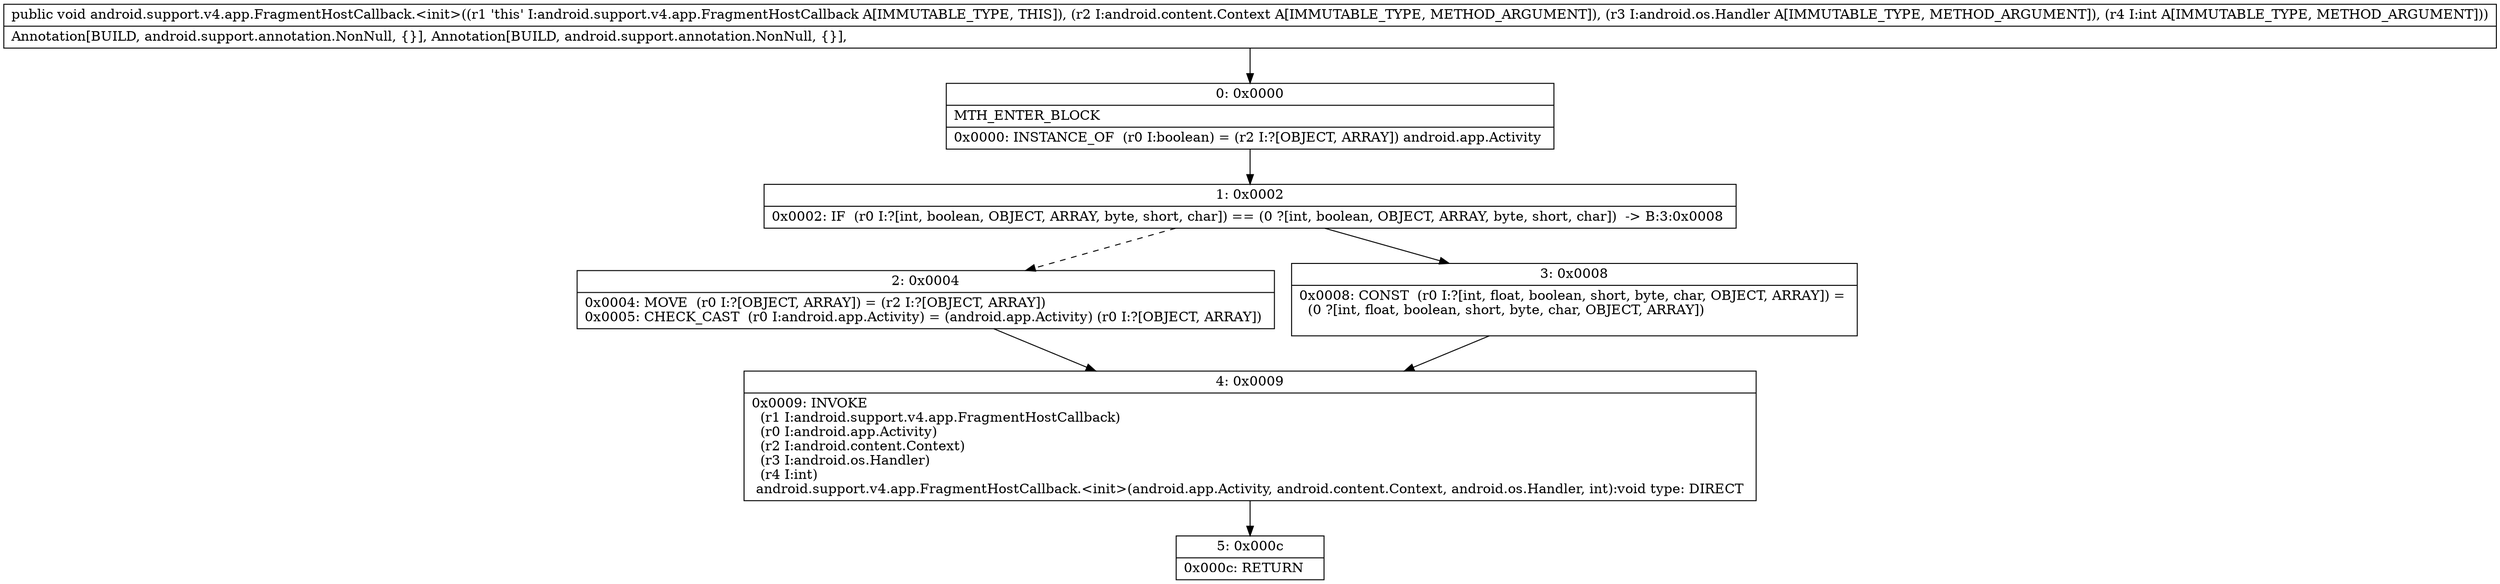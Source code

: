 digraph "CFG forandroid.support.v4.app.FragmentHostCallback.\<init\>(Landroid\/content\/Context;Landroid\/os\/Handler;I)V" {
Node_0 [shape=record,label="{0\:\ 0x0000|MTH_ENTER_BLOCK\l|0x0000: INSTANCE_OF  (r0 I:boolean) = (r2 I:?[OBJECT, ARRAY]) android.app.Activity \l}"];
Node_1 [shape=record,label="{1\:\ 0x0002|0x0002: IF  (r0 I:?[int, boolean, OBJECT, ARRAY, byte, short, char]) == (0 ?[int, boolean, OBJECT, ARRAY, byte, short, char])  \-\> B:3:0x0008 \l}"];
Node_2 [shape=record,label="{2\:\ 0x0004|0x0004: MOVE  (r0 I:?[OBJECT, ARRAY]) = (r2 I:?[OBJECT, ARRAY]) \l0x0005: CHECK_CAST  (r0 I:android.app.Activity) = (android.app.Activity) (r0 I:?[OBJECT, ARRAY]) \l}"];
Node_3 [shape=record,label="{3\:\ 0x0008|0x0008: CONST  (r0 I:?[int, float, boolean, short, byte, char, OBJECT, ARRAY]) = \l  (0 ?[int, float, boolean, short, byte, char, OBJECT, ARRAY])\l \l}"];
Node_4 [shape=record,label="{4\:\ 0x0009|0x0009: INVOKE  \l  (r1 I:android.support.v4.app.FragmentHostCallback)\l  (r0 I:android.app.Activity)\l  (r2 I:android.content.Context)\l  (r3 I:android.os.Handler)\l  (r4 I:int)\l android.support.v4.app.FragmentHostCallback.\<init\>(android.app.Activity, android.content.Context, android.os.Handler, int):void type: DIRECT \l}"];
Node_5 [shape=record,label="{5\:\ 0x000c|0x000c: RETURN   \l}"];
MethodNode[shape=record,label="{public void android.support.v4.app.FragmentHostCallback.\<init\>((r1 'this' I:android.support.v4.app.FragmentHostCallback A[IMMUTABLE_TYPE, THIS]), (r2 I:android.content.Context A[IMMUTABLE_TYPE, METHOD_ARGUMENT]), (r3 I:android.os.Handler A[IMMUTABLE_TYPE, METHOD_ARGUMENT]), (r4 I:int A[IMMUTABLE_TYPE, METHOD_ARGUMENT]))  | Annotation[BUILD, android.support.annotation.NonNull, \{\}], Annotation[BUILD, android.support.annotation.NonNull, \{\}], \l}"];
MethodNode -> Node_0;
Node_0 -> Node_1;
Node_1 -> Node_2[style=dashed];
Node_1 -> Node_3;
Node_2 -> Node_4;
Node_3 -> Node_4;
Node_4 -> Node_5;
}

